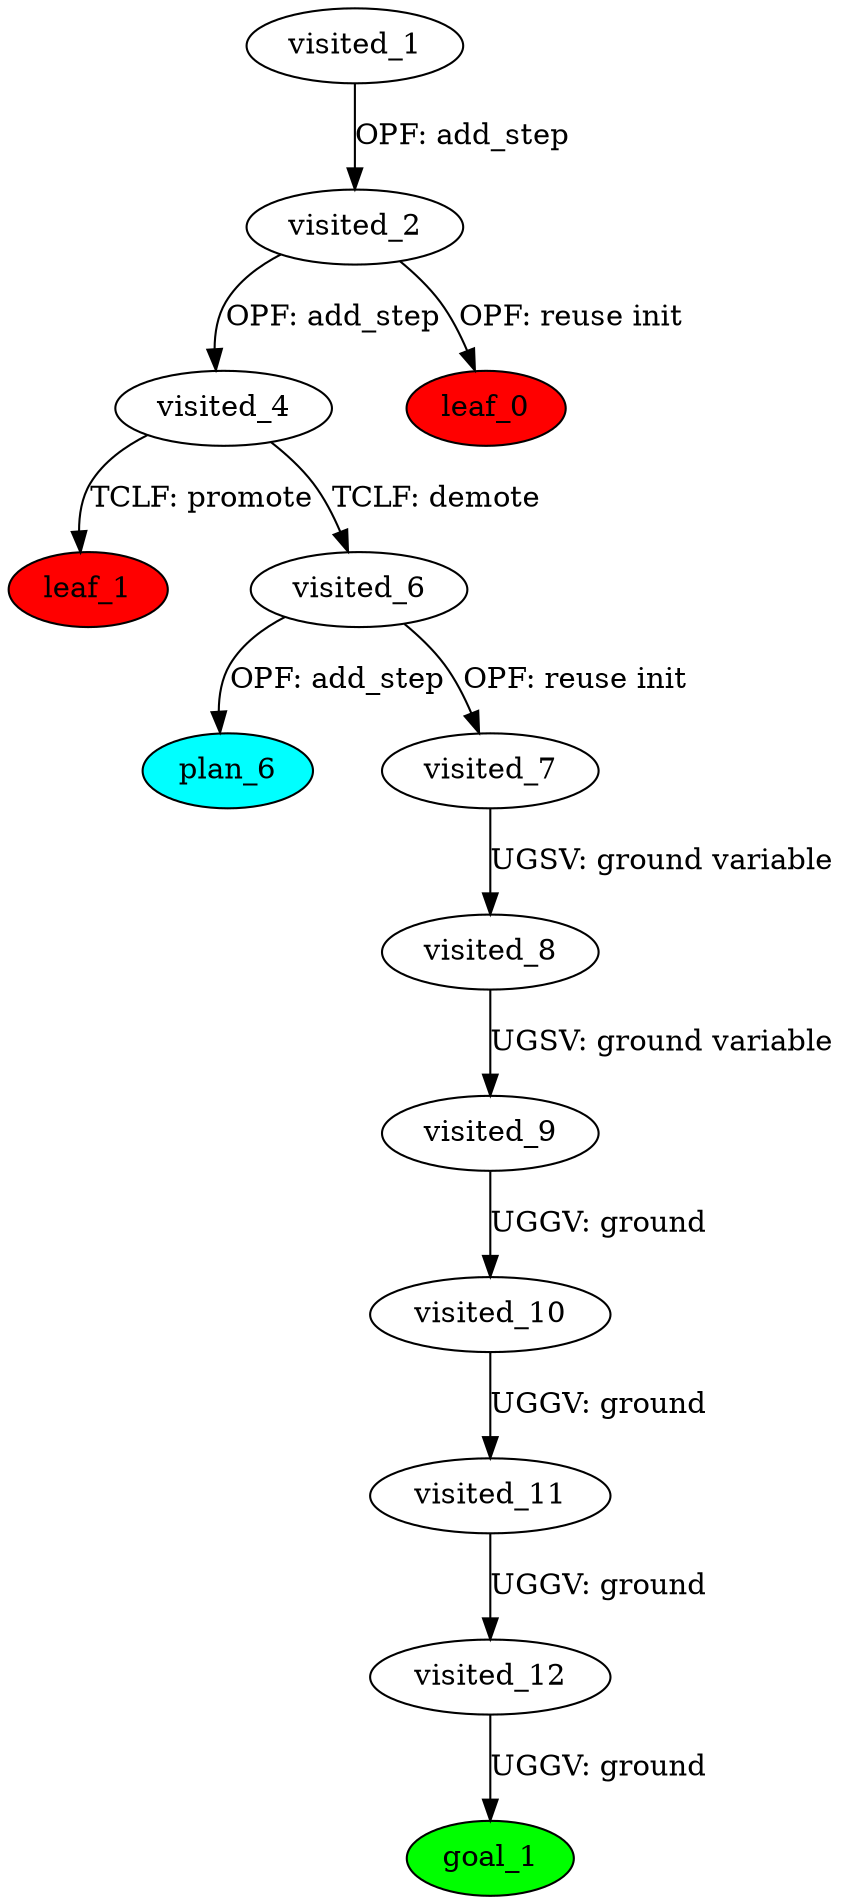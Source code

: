 digraph {
	"217bc29e-ec95-73e9-e1fa-246624f982ec" [label=plan_0 fillcolor=cyan style=filled]
	"217bc29e-ec95-73e9-e1fa-246624f982ec" [label=visited_1 fillcolor=white style=filled]
	"e1e669e5-c055-b921-635b-8f49823483a8" [label=plan_1 fillcolor=cyan style=filled]
	"217bc29e-ec95-73e9-e1fa-246624f982ec" -> "e1e669e5-c055-b921-635b-8f49823483a8" [label="OPF: add_step"]
	"e1e669e5-c055-b921-635b-8f49823483a8" [label=visited_2 fillcolor=white style=filled]
	"37f5c238-6559-b365-3c00-a0f0dcf89878" [label=plan_2 fillcolor=cyan style=filled]
	"e1e669e5-c055-b921-635b-8f49823483a8" -> "37f5c238-6559-b365-3c00-a0f0dcf89878" [label="OPF: add_step"]
	"5e15433b-68b1-211a-6eb8-b0e277b16be3" [label=plan_3 fillcolor=cyan style=filled]
	"e1e669e5-c055-b921-635b-8f49823483a8" -> "5e15433b-68b1-211a-6eb8-b0e277b16be3" [label="OPF: reuse init"]
	"5e15433b-68b1-211a-6eb8-b0e277b16be3" [label=visited_3 fillcolor=white style=filled]
	"5e15433b-68b1-211a-6eb8-b0e277b16be3" [label=leaf_0 fillcolor=red style=filled]
	"37f5c238-6559-b365-3c00-a0f0dcf89878" [label=visited_4 fillcolor=white style=filled]
	"136d6cce-a535-f9d7-43ff-fdea3bd9b015" [label=plan_4 fillcolor=cyan style=filled]
	"37f5c238-6559-b365-3c00-a0f0dcf89878" -> "136d6cce-a535-f9d7-43ff-fdea3bd9b015" [label="TCLF: promote"]
	"4b658517-1519-613c-e6c7-1f155bed83be" [label=plan_5 fillcolor=cyan style=filled]
	"37f5c238-6559-b365-3c00-a0f0dcf89878" -> "4b658517-1519-613c-e6c7-1f155bed83be" [label="TCLF: demote"]
	"136d6cce-a535-f9d7-43ff-fdea3bd9b015" [label=visited_5 fillcolor=white style=filled]
	"136d6cce-a535-f9d7-43ff-fdea3bd9b015" [label=leaf_1 fillcolor=red style=filled]
	"4b658517-1519-613c-e6c7-1f155bed83be" [label=visited_6 fillcolor=white style=filled]
	"8bf160df-8346-452b-8073-aa66d7b4db17" [label=plan_6 fillcolor=cyan style=filled]
	"4b658517-1519-613c-e6c7-1f155bed83be" -> "8bf160df-8346-452b-8073-aa66d7b4db17" [label="OPF: add_step"]
	"dae13a7f-ff97-79f7-234b-20fdff7ca58f" [label=plan_7 fillcolor=cyan style=filled]
	"4b658517-1519-613c-e6c7-1f155bed83be" -> "dae13a7f-ff97-79f7-234b-20fdff7ca58f" [label="OPF: reuse init"]
	"dae13a7f-ff97-79f7-234b-20fdff7ca58f" [label=visited_7 fillcolor=white style=filled]
	"8b0a4802-bd64-e8d6-b757-ec69c09c3207" [label=plan_8 fillcolor=cyan style=filled]
	"dae13a7f-ff97-79f7-234b-20fdff7ca58f" -> "8b0a4802-bd64-e8d6-b757-ec69c09c3207" [label="UGSV: ground variable"]
	"8b0a4802-bd64-e8d6-b757-ec69c09c3207" [label=visited_8 fillcolor=white style=filled]
	"f220eeb5-6760-2abd-ff31-0f21c87b17d9" [label=plan_9 fillcolor=cyan style=filled]
	"8b0a4802-bd64-e8d6-b757-ec69c09c3207" -> "f220eeb5-6760-2abd-ff31-0f21c87b17d9" [label="UGSV: ground variable"]
	"f220eeb5-6760-2abd-ff31-0f21c87b17d9" [label=visited_9 fillcolor=white style=filled]
	"c1ff9427-9477-d9d7-d265-80c067dfc9af" [label=plan_10 fillcolor=cyan style=filled]
	"f220eeb5-6760-2abd-ff31-0f21c87b17d9" -> "c1ff9427-9477-d9d7-d265-80c067dfc9af" [label="UGGV: ground"]
	"c1ff9427-9477-d9d7-d265-80c067dfc9af" [label=visited_10 fillcolor=white style=filled]
	"a7728290-78d5-40ef-030b-4532a7c24c68" [label=plan_11 fillcolor=cyan style=filled]
	"c1ff9427-9477-d9d7-d265-80c067dfc9af" -> "a7728290-78d5-40ef-030b-4532a7c24c68" [label="UGGV: ground"]
	"a7728290-78d5-40ef-030b-4532a7c24c68" [label=visited_11 fillcolor=white style=filled]
	"f394c60d-c2db-6aab-fd41-1a05833cd4f2" [label=plan_12 fillcolor=cyan style=filled]
	"a7728290-78d5-40ef-030b-4532a7c24c68" -> "f394c60d-c2db-6aab-fd41-1a05833cd4f2" [label="UGGV: ground"]
	"f394c60d-c2db-6aab-fd41-1a05833cd4f2" [label=visited_12 fillcolor=white style=filled]
	"3a42958b-65c2-e80d-dd8f-3007263749ec" [label=plan_13 fillcolor=cyan style=filled]
	"f394c60d-c2db-6aab-fd41-1a05833cd4f2" -> "3a42958b-65c2-e80d-dd8f-3007263749ec" [label="UGGV: ground"]
	"3a42958b-65c2-e80d-dd8f-3007263749ec" [label=visited_13 fillcolor=white style=filled]
	"3a42958b-65c2-e80d-dd8f-3007263749ec" [label=goal_1 fillcolor=green style=filled]
}

